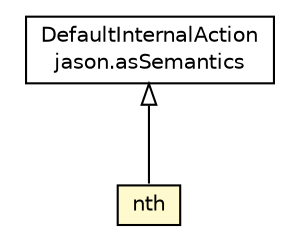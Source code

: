 #!/usr/local/bin/dot
#
# Class diagram 
# Generated by UMLGraph version R5_6_6-1-g9240c4 (http://www.umlgraph.org/)
#

digraph G {
	edge [fontname="Helvetica",fontsize=10,labelfontname="Helvetica",labelfontsize=10];
	node [fontname="Helvetica",fontsize=10,shape=plaintext];
	nodesep=0.25;
	ranksep=0.5;
	// jason.asSemantics.DefaultInternalAction
	c61578 [label=<<table title="jason.asSemantics.DefaultInternalAction" border="0" cellborder="1" cellspacing="0" cellpadding="2" port="p" href="../asSemantics/DefaultInternalAction.html">
		<tr><td><table border="0" cellspacing="0" cellpadding="1">
<tr><td align="center" balign="center"> DefaultInternalAction </td></tr>
<tr><td align="center" balign="center"> jason.asSemantics </td></tr>
		</table></td></tr>
		</table>>, URL="../asSemantics/DefaultInternalAction.html", fontname="Helvetica", fontcolor="black", fontsize=10.0];
	// jason.stdlib.nth
	c61758 [label=<<table title="jason.stdlib.nth" border="0" cellborder="1" cellspacing="0" cellpadding="2" port="p" bgcolor="lemonChiffon" href="./nth.html">
		<tr><td><table border="0" cellspacing="0" cellpadding="1">
<tr><td align="center" balign="center"> nth </td></tr>
		</table></td></tr>
		</table>>, URL="./nth.html", fontname="Helvetica", fontcolor="black", fontsize=10.0];
	//jason.stdlib.nth extends jason.asSemantics.DefaultInternalAction
	c61578:p -> c61758:p [dir=back,arrowtail=empty];
}

